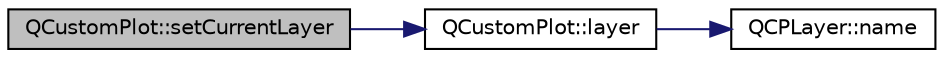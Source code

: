 digraph "QCustomPlot::setCurrentLayer"
{
  edge [fontname="Helvetica",fontsize="10",labelfontname="Helvetica",labelfontsize="10"];
  node [fontname="Helvetica",fontsize="10",shape=record];
  rankdir="LR";
  Node928 [label="QCustomPlot::setCurrentLayer",height=0.2,width=0.4,color="black", fillcolor="grey75", style="filled", fontcolor="black"];
  Node928 -> Node929 [color="midnightblue",fontsize="10",style="solid",fontname="Helvetica"];
  Node929 [label="QCustomPlot::layer",height=0.2,width=0.4,color="black", fillcolor="white", style="filled",URL="$dd/d9b/class_q_custom_plot.html#a0a96244e7773b242ef23c32b7bdfb159"];
  Node929 -> Node930 [color="midnightblue",fontsize="10",style="solid",fontname="Helvetica"];
  Node930 [label="QCPLayer::name",height=0.2,width=0.4,color="black", fillcolor="white", style="filled",URL="$d9/dfe/class_q_c_p_layer.html#a37806f662b50b588fb1029a14fc5ef50"];
}
